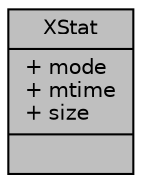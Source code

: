 digraph "XStat"
{
  edge [fontname="Helvetica",fontsize="10",labelfontname="Helvetica",labelfontsize="10"];
  node [fontname="Helvetica",fontsize="10",shape=record];
  Node1 [label="{XStat\n|+ mode\l+ mtime\l+ size\l|}",height=0.2,width=0.4,color="black", fillcolor="grey75", style="filled", fontcolor="black"];
}
